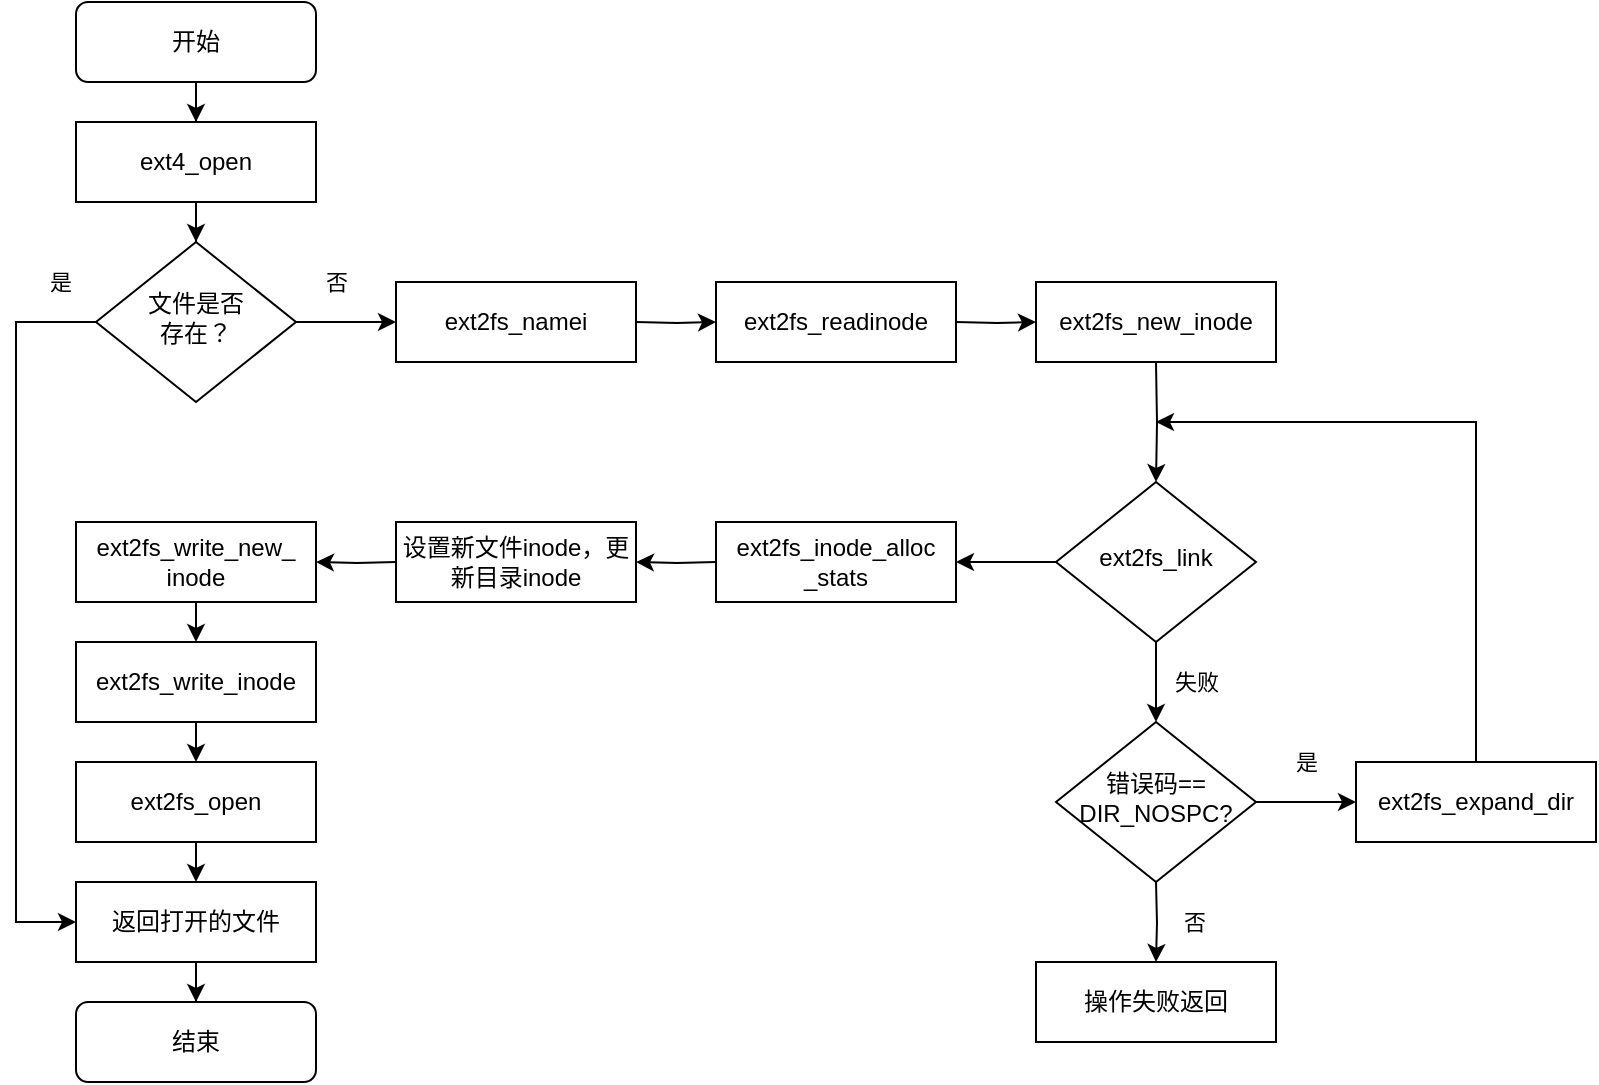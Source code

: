 <mxfile version="21.3.7" type="github">
  <diagram id="C5RBs43oDa-KdzZeNtuy" name="Page-1">
    <mxGraphModel dx="1018" dy="619" grid="1" gridSize="10" guides="1" tooltips="1" connect="1" arrows="1" fold="1" page="1" pageScale="1" pageWidth="500" pageHeight="300" math="0" shadow="0">
      <root>
        <mxCell id="WIyWlLk6GJQsqaUBKTNV-0" />
        <mxCell id="WIyWlLk6GJQsqaUBKTNV-1" parent="WIyWlLk6GJQsqaUBKTNV-0" />
        <mxCell id="WIyWlLk6GJQsqaUBKTNV-6" value="文件是否&lt;br&gt;存在？" style="rhombus;whiteSpace=wrap;html=1;shadow=0;fontFamily=Helvetica;fontSize=12;align=center;strokeWidth=1;spacing=6;spacingTop=-4;movable=1;resizable=1;rotatable=1;deletable=1;editable=1;locked=0;connectable=1;" parent="WIyWlLk6GJQsqaUBKTNV-1" vertex="1">
          <mxGeometry x="150" y="160" width="100" height="80" as="geometry" />
        </mxCell>
        <mxCell id="37cyVDTIAajDvD5pcmCs-14" value="否" style="edgeStyle=orthogonalEdgeStyle;rounded=0;orthogonalLoop=1;jettySize=auto;html=1;movable=1;resizable=1;rotatable=1;deletable=1;editable=1;locked=0;connectable=1;" parent="WIyWlLk6GJQsqaUBKTNV-1" source="WIyWlLk6GJQsqaUBKTNV-6" edge="1">
          <mxGeometry x="-0.2" y="20" relative="1" as="geometry">
            <mxPoint as="offset" />
            <mxPoint x="300" y="200" as="targetPoint" />
          </mxGeometry>
        </mxCell>
        <mxCell id="37cyVDTIAajDvD5pcmCs-2" value="" style="edgeStyle=orthogonalEdgeStyle;rounded=0;orthogonalLoop=1;jettySize=auto;html=1;movable=1;resizable=1;rotatable=1;deletable=1;editable=1;locked=0;connectable=1;" parent="WIyWlLk6GJQsqaUBKTNV-1" edge="1">
          <mxGeometry relative="1" as="geometry">
            <mxPoint x="420" y="200" as="sourcePoint" />
            <mxPoint x="460" y="200" as="targetPoint" />
          </mxGeometry>
        </mxCell>
        <mxCell id="37cyVDTIAajDvD5pcmCs-6" value="" style="edgeStyle=orthogonalEdgeStyle;rounded=0;orthogonalLoop=1;jettySize=auto;html=1;movable=1;resizable=1;rotatable=1;deletable=1;editable=1;locked=0;connectable=1;" parent="WIyWlLk6GJQsqaUBKTNV-1" edge="1">
          <mxGeometry relative="1" as="geometry">
            <mxPoint x="580" y="200" as="sourcePoint" />
            <mxPoint x="620" y="200" as="targetPoint" />
          </mxGeometry>
        </mxCell>
        <mxCell id="37cyVDTIAajDvD5pcmCs-9" value="ext2fs_link" style="rhombus;whiteSpace=wrap;html=1;shadow=0;fontFamily=Helvetica;fontSize=12;align=center;strokeWidth=1;spacing=6;spacingTop=-4;movable=1;resizable=1;rotatable=1;deletable=1;editable=1;locked=0;connectable=1;" parent="WIyWlLk6GJQsqaUBKTNV-1" vertex="1">
          <mxGeometry x="630" y="280" width="100" height="80" as="geometry" />
        </mxCell>
        <mxCell id="37cyVDTIAajDvD5pcmCs-30" value="" style="edgeStyle=orthogonalEdgeStyle;rounded=0;orthogonalLoop=1;jettySize=auto;html=1;movable=1;resizable=1;rotatable=1;deletable=1;editable=1;locked=0;connectable=1;" parent="WIyWlLk6GJQsqaUBKTNV-1" target="37cyVDTIAajDvD5pcmCs-9" edge="1">
          <mxGeometry relative="1" as="geometry">
            <mxPoint x="680" y="220" as="sourcePoint" />
          </mxGeometry>
        </mxCell>
        <mxCell id="37cyVDTIAajDvD5pcmCs-19" value="错误码==&lt;br&gt;DIR_NOSPC?" style="rhombus;whiteSpace=wrap;html=1;shadow=0;fontFamily=Helvetica;fontSize=12;align=center;strokeWidth=1;spacing=6;spacingTop=-4;movable=1;resizable=1;rotatable=1;deletable=1;editable=1;locked=0;connectable=1;" parent="WIyWlLk6GJQsqaUBKTNV-1" vertex="1">
          <mxGeometry x="630" y="400" width="100" height="80" as="geometry" />
        </mxCell>
        <mxCell id="37cyVDTIAajDvD5pcmCs-20" value="失败" style="edgeStyle=orthogonalEdgeStyle;rounded=0;orthogonalLoop=1;jettySize=auto;html=1;movable=1;resizable=1;rotatable=1;deletable=1;editable=1;locked=0;connectable=1;" parent="WIyWlLk6GJQsqaUBKTNV-1" source="37cyVDTIAajDvD5pcmCs-9" target="37cyVDTIAajDvD5pcmCs-19" edge="1">
          <mxGeometry y="20" relative="1" as="geometry">
            <mxPoint as="offset" />
          </mxGeometry>
        </mxCell>
        <mxCell id="37cyVDTIAajDvD5pcmCs-22" value="否" style="edgeStyle=orthogonalEdgeStyle;rounded=0;orthogonalLoop=1;jettySize=auto;html=1;movable=1;resizable=1;rotatable=1;deletable=1;editable=1;locked=0;connectable=1;" parent="WIyWlLk6GJQsqaUBKTNV-1" edge="1">
          <mxGeometry x="0.048" y="19" relative="1" as="geometry">
            <mxPoint as="offset" />
            <mxPoint x="680" y="480" as="sourcePoint" />
            <mxPoint x="680" y="520" as="targetPoint" />
          </mxGeometry>
        </mxCell>
        <mxCell id="37cyVDTIAajDvD5pcmCs-26" style="edgeStyle=orthogonalEdgeStyle;rounded=0;orthogonalLoop=1;jettySize=auto;html=1;exitX=0.5;exitY=0;exitDx=0;exitDy=0;movable=1;resizable=1;rotatable=1;deletable=1;editable=1;locked=0;connectable=1;" parent="WIyWlLk6GJQsqaUBKTNV-1" edge="1">
          <mxGeometry relative="1" as="geometry">
            <mxPoint x="680" y="250" as="targetPoint" />
            <Array as="points">
              <mxPoint x="840" y="250" />
            </Array>
            <mxPoint x="840" y="420" as="sourcePoint" />
          </mxGeometry>
        </mxCell>
        <mxCell id="37cyVDTIAajDvD5pcmCs-24" value="是" style="edgeStyle=orthogonalEdgeStyle;rounded=0;orthogonalLoop=1;jettySize=auto;html=1;movable=1;resizable=1;rotatable=1;deletable=1;editable=1;locked=0;connectable=1;" parent="WIyWlLk6GJQsqaUBKTNV-1" source="37cyVDTIAajDvD5pcmCs-19" edge="1">
          <mxGeometry y="20" relative="1" as="geometry">
            <Array as="points">
              <mxPoint x="740" y="440" />
              <mxPoint x="740" y="440" />
            </Array>
            <mxPoint as="offset" />
            <mxPoint x="780" y="440" as="targetPoint" />
          </mxGeometry>
        </mxCell>
        <mxCell id="37cyVDTIAajDvD5pcmCs-29" value="" style="edgeStyle=orthogonalEdgeStyle;rounded=0;orthogonalLoop=1;jettySize=auto;html=1;movable=1;resizable=1;rotatable=1;deletable=1;editable=1;locked=0;connectable=1;" parent="WIyWlLk6GJQsqaUBKTNV-1" source="37cyVDTIAajDvD5pcmCs-9" edge="1">
          <mxGeometry relative="1" as="geometry">
            <mxPoint x="580" y="320" as="targetPoint" />
          </mxGeometry>
        </mxCell>
        <mxCell id="37cyVDTIAajDvD5pcmCs-32" value="" style="edgeStyle=orthogonalEdgeStyle;rounded=0;orthogonalLoop=1;jettySize=auto;html=1;movable=1;resizable=1;rotatable=1;deletable=1;editable=1;locked=0;connectable=1;" parent="WIyWlLk6GJQsqaUBKTNV-1" edge="1">
          <mxGeometry relative="1" as="geometry">
            <mxPoint x="460" y="320" as="sourcePoint" />
            <mxPoint x="420" y="320" as="targetPoint" />
          </mxGeometry>
        </mxCell>
        <mxCell id="37cyVDTIAajDvD5pcmCs-34" value="" style="edgeStyle=orthogonalEdgeStyle;rounded=0;orthogonalLoop=1;jettySize=auto;html=1;movable=1;resizable=1;rotatable=1;deletable=1;editable=1;locked=0;connectable=1;" parent="WIyWlLk6GJQsqaUBKTNV-1" edge="1">
          <mxGeometry relative="1" as="geometry">
            <mxPoint x="300" y="320" as="sourcePoint" />
            <mxPoint x="260" y="320" as="targetPoint" />
          </mxGeometry>
        </mxCell>
        <mxCell id="37cyVDTIAajDvD5pcmCs-38" value="" style="edgeStyle=orthogonalEdgeStyle;rounded=0;orthogonalLoop=1;jettySize=auto;html=1;movable=1;resizable=1;rotatable=1;deletable=1;editable=1;locked=0;connectable=1;" parent="WIyWlLk6GJQsqaUBKTNV-1" edge="1">
          <mxGeometry relative="1" as="geometry">
            <mxPoint x="200" y="400" as="sourcePoint" />
            <mxPoint x="200" y="420" as="targetPoint" />
          </mxGeometry>
        </mxCell>
        <mxCell id="37cyVDTIAajDvD5pcmCs-41" value="是" style="edgeStyle=orthogonalEdgeStyle;rounded=0;orthogonalLoop=1;jettySize=auto;html=1;exitX=0;exitY=0.5;exitDx=0;exitDy=0;entryX=0;entryY=0.5;entryDx=0;entryDy=0;movable=1;resizable=1;rotatable=1;deletable=1;editable=1;locked=0;connectable=1;" parent="WIyWlLk6GJQsqaUBKTNV-1" source="WIyWlLk6GJQsqaUBKTNV-6" edge="1">
          <mxGeometry x="-0.9" y="-20" relative="1" as="geometry">
            <mxPoint x="140" y="500" as="targetPoint" />
            <Array as="points">
              <mxPoint x="110" y="200" />
              <mxPoint x="110" y="500" />
            </Array>
            <mxPoint as="offset" />
          </mxGeometry>
        </mxCell>
        <mxCell id="SkOD-dYW9ZAm7IGyQ5yn-2" value="" style="edgeStyle=orthogonalEdgeStyle;rounded=0;orthogonalLoop=1;jettySize=auto;html=1;" edge="1" parent="WIyWlLk6GJQsqaUBKTNV-1" source="SkOD-dYW9ZAm7IGyQ5yn-1" target="WIyWlLk6GJQsqaUBKTNV-6">
          <mxGeometry relative="1" as="geometry" />
        </mxCell>
        <mxCell id="SkOD-dYW9ZAm7IGyQ5yn-1" value="ext4_open" style="rounded=0;whiteSpace=wrap;html=1;" vertex="1" parent="WIyWlLk6GJQsqaUBKTNV-1">
          <mxGeometry x="140" y="100" width="120" height="40" as="geometry" />
        </mxCell>
        <mxCell id="SkOD-dYW9ZAm7IGyQ5yn-4" value="" style="edgeStyle=orthogonalEdgeStyle;rounded=0;orthogonalLoop=1;jettySize=auto;html=1;" edge="1" parent="WIyWlLk6GJQsqaUBKTNV-1" source="SkOD-dYW9ZAm7IGyQ5yn-3" target="SkOD-dYW9ZAm7IGyQ5yn-1">
          <mxGeometry relative="1" as="geometry" />
        </mxCell>
        <mxCell id="SkOD-dYW9ZAm7IGyQ5yn-3" value="开始" style="rounded=1;whiteSpace=wrap;html=1;fontSize=12;glass=0;strokeWidth=1;shadow=0;movable=1;resizable=1;rotatable=1;deletable=1;editable=1;locked=0;connectable=1;" vertex="1" parent="WIyWlLk6GJQsqaUBKTNV-1">
          <mxGeometry x="140" y="40" width="120" height="40" as="geometry" />
        </mxCell>
        <mxCell id="SkOD-dYW9ZAm7IGyQ5yn-5" value="结束" style="rounded=1;whiteSpace=wrap;html=1;fontSize=12;glass=0;strokeWidth=1;shadow=0;movable=1;resizable=1;rotatable=1;deletable=1;editable=1;locked=0;connectable=1;" vertex="1" parent="WIyWlLk6GJQsqaUBKTNV-1">
          <mxGeometry x="140" y="540" width="120" height="40" as="geometry" />
        </mxCell>
        <mxCell id="SkOD-dYW9ZAm7IGyQ5yn-7" value="ext2fs_namei" style="rounded=0;whiteSpace=wrap;html=1;" vertex="1" parent="WIyWlLk6GJQsqaUBKTNV-1">
          <mxGeometry x="300" y="180" width="120" height="40" as="geometry" />
        </mxCell>
        <mxCell id="SkOD-dYW9ZAm7IGyQ5yn-8" value="ext2fs_readinode" style="rounded=0;whiteSpace=wrap;html=1;" vertex="1" parent="WIyWlLk6GJQsqaUBKTNV-1">
          <mxGeometry x="460" y="180" width="120" height="40" as="geometry" />
        </mxCell>
        <mxCell id="SkOD-dYW9ZAm7IGyQ5yn-9" value="ext2fs_new_inode" style="rounded=0;whiteSpace=wrap;html=1;" vertex="1" parent="WIyWlLk6GJQsqaUBKTNV-1">
          <mxGeometry x="620" y="180" width="120" height="40" as="geometry" />
        </mxCell>
        <mxCell id="SkOD-dYW9ZAm7IGyQ5yn-10" value="ext2fs_expand_dir" style="rounded=0;whiteSpace=wrap;html=1;" vertex="1" parent="WIyWlLk6GJQsqaUBKTNV-1">
          <mxGeometry x="780" y="420" width="120" height="40" as="geometry" />
        </mxCell>
        <mxCell id="SkOD-dYW9ZAm7IGyQ5yn-11" value="操作失败返回" style="rounded=0;whiteSpace=wrap;html=1;" vertex="1" parent="WIyWlLk6GJQsqaUBKTNV-1">
          <mxGeometry x="620" y="520" width="120" height="40" as="geometry" />
        </mxCell>
        <mxCell id="SkOD-dYW9ZAm7IGyQ5yn-13" value="ext2fs_inode_alloc&lt;br style=&quot;border-color: var(--border-color);&quot;&gt;_stats" style="rounded=0;whiteSpace=wrap;html=1;" vertex="1" parent="WIyWlLk6GJQsqaUBKTNV-1">
          <mxGeometry x="460" y="300" width="120" height="40" as="geometry" />
        </mxCell>
        <mxCell id="SkOD-dYW9ZAm7IGyQ5yn-14" value="设置新文件inode，更新目录inode" style="rounded=0;whiteSpace=wrap;html=1;" vertex="1" parent="WIyWlLk6GJQsqaUBKTNV-1">
          <mxGeometry x="300" y="300" width="120" height="40" as="geometry" />
        </mxCell>
        <mxCell id="SkOD-dYW9ZAm7IGyQ5yn-17" style="edgeStyle=orthogonalEdgeStyle;rounded=0;orthogonalLoop=1;jettySize=auto;html=1;entryX=0.5;entryY=0;entryDx=0;entryDy=0;" edge="1" parent="WIyWlLk6GJQsqaUBKTNV-1" source="SkOD-dYW9ZAm7IGyQ5yn-15">
          <mxGeometry relative="1" as="geometry">
            <mxPoint x="200" y="360" as="targetPoint" />
          </mxGeometry>
        </mxCell>
        <mxCell id="SkOD-dYW9ZAm7IGyQ5yn-15" value="ext2fs_write_new_&lt;br style=&quot;border-color: var(--border-color);&quot;&gt;inode" style="rounded=0;whiteSpace=wrap;html=1;" vertex="1" parent="WIyWlLk6GJQsqaUBKTNV-1">
          <mxGeometry x="140" y="300" width="120" height="40" as="geometry" />
        </mxCell>
        <mxCell id="SkOD-dYW9ZAm7IGyQ5yn-18" value="ext2fs_write_inode" style="rounded=0;whiteSpace=wrap;html=1;" vertex="1" parent="WIyWlLk6GJQsqaUBKTNV-1">
          <mxGeometry x="140" y="360" width="120" height="40" as="geometry" />
        </mxCell>
        <mxCell id="SkOD-dYW9ZAm7IGyQ5yn-20" style="edgeStyle=orthogonalEdgeStyle;rounded=0;orthogonalLoop=1;jettySize=auto;html=1;exitX=0.5;exitY=1;exitDx=0;exitDy=0;entryX=0.5;entryY=0;entryDx=0;entryDy=0;" edge="1" parent="WIyWlLk6GJQsqaUBKTNV-1" source="SkOD-dYW9ZAm7IGyQ5yn-19">
          <mxGeometry relative="1" as="geometry">
            <mxPoint x="200" y="480" as="targetPoint" />
          </mxGeometry>
        </mxCell>
        <mxCell id="SkOD-dYW9ZAm7IGyQ5yn-19" value="ext2fs_open" style="rounded=0;whiteSpace=wrap;html=1;" vertex="1" parent="WIyWlLk6GJQsqaUBKTNV-1">
          <mxGeometry x="140" y="420" width="120" height="40" as="geometry" />
        </mxCell>
        <mxCell id="SkOD-dYW9ZAm7IGyQ5yn-22" value="" style="edgeStyle=orthogonalEdgeStyle;rounded=0;orthogonalLoop=1;jettySize=auto;html=1;" edge="1" parent="WIyWlLk6GJQsqaUBKTNV-1" source="SkOD-dYW9ZAm7IGyQ5yn-21" target="SkOD-dYW9ZAm7IGyQ5yn-5">
          <mxGeometry relative="1" as="geometry" />
        </mxCell>
        <mxCell id="SkOD-dYW9ZAm7IGyQ5yn-21" value="返回打开的文件" style="rounded=0;whiteSpace=wrap;html=1;" vertex="1" parent="WIyWlLk6GJQsqaUBKTNV-1">
          <mxGeometry x="140" y="480" width="120" height="40" as="geometry" />
        </mxCell>
      </root>
    </mxGraphModel>
  </diagram>
</mxfile>
